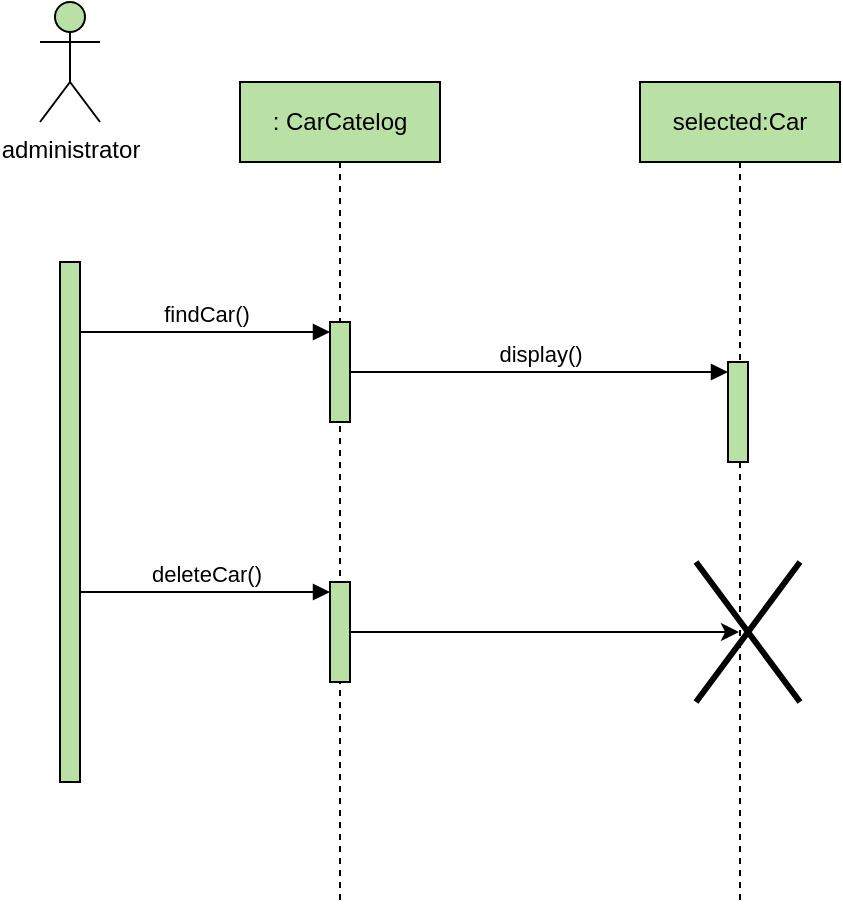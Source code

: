 <mxfile version="22.1.17" type="device">
  <diagram name="第 1 页" id="d2q4pS3wXniRXjLAxFqL">
    <mxGraphModel dx="1016" dy="565" grid="1" gridSize="10" guides="1" tooltips="1" connect="1" arrows="1" fold="1" page="1" pageScale="1" pageWidth="827" pageHeight="1169" math="0" shadow="0">
      <root>
        <mxCell id="0" />
        <mxCell id="1" parent="0" />
        <mxCell id="95JtBoRWmwxFahJEollf-1" value="administrator" style="shape=umlActor;verticalLabelPosition=bottom;verticalAlign=top;html=1;outlineConnect=0;fillColor=#B9E0A5;" parent="1" vertex="1">
          <mxGeometry x="60" y="90" width="30" height="60" as="geometry" />
        </mxCell>
        <mxCell id="95JtBoRWmwxFahJEollf-2" value="" style="html=1;points=[[0,0,0,0,5],[0,1,0,0,-5],[1,0,0,0,5],[1,1,0,0,-5]];perimeter=orthogonalPerimeter;outlineConnect=0;targetShapes=umlLifeline;portConstraint=eastwest;newEdgeStyle={&quot;curved&quot;:0,&quot;rounded&quot;:0};fillColor=#B9E0A5;" parent="1" vertex="1">
          <mxGeometry x="70" y="220" width="10" height="260" as="geometry" />
        </mxCell>
        <mxCell id="95JtBoRWmwxFahJEollf-3" value="selected:Car" style="shape=umlLifeline;perimeter=lifelinePerimeter;whiteSpace=wrap;html=1;container=1;dropTarget=0;collapsible=0;recursiveResize=0;outlineConnect=0;portConstraint=eastwest;newEdgeStyle={&quot;curved&quot;:0,&quot;rounded&quot;:0};fillColor=#B9E0A5;" parent="1" vertex="1">
          <mxGeometry x="360" y="130" width="100" height="410" as="geometry" />
        </mxCell>
        <mxCell id="95JtBoRWmwxFahJEollf-16" value="" style="html=1;points=[[0,0,0,0,5],[0,1,0,0,-5],[1,0,0,0,5],[1,1,0,0,-5]];perimeter=orthogonalPerimeter;outlineConnect=0;targetShapes=umlLifeline;portConstraint=eastwest;newEdgeStyle={&quot;curved&quot;:0,&quot;rounded&quot;:0};fillColor=#B9E0A5;" parent="95JtBoRWmwxFahJEollf-3" vertex="1">
          <mxGeometry x="44" y="140" width="10" height="50" as="geometry" />
        </mxCell>
        <mxCell id="95JtBoRWmwxFahJEollf-20" value="" style="shape=umlDestroy;whiteSpace=wrap;html=1;strokeWidth=3;targetShapes=umlLifeline;" parent="95JtBoRWmwxFahJEollf-3" vertex="1">
          <mxGeometry x="28" y="240" width="52" height="70" as="geometry" />
        </mxCell>
        <mxCell id="95JtBoRWmwxFahJEollf-5" value=": CarCatelog" style="shape=umlLifeline;perimeter=lifelinePerimeter;whiteSpace=wrap;html=1;container=1;dropTarget=0;collapsible=0;recursiveResize=0;outlineConnect=0;portConstraint=eastwest;newEdgeStyle={&quot;curved&quot;:0,&quot;rounded&quot;:0};fillColor=#B9E0A5;" parent="1" vertex="1">
          <mxGeometry x="160" y="130" width="100" height="410" as="geometry" />
        </mxCell>
        <mxCell id="95JtBoRWmwxFahJEollf-6" value="" style="html=1;points=[[0,0,0,0,5],[0,1,0,0,-5],[1,0,0,0,5],[1,1,0,0,-5]];perimeter=orthogonalPerimeter;outlineConnect=0;targetShapes=umlLifeline;portConstraint=eastwest;newEdgeStyle={&quot;curved&quot;:0,&quot;rounded&quot;:0};fillColor=#B9E0A5;" parent="95JtBoRWmwxFahJEollf-5" vertex="1">
          <mxGeometry x="45" y="120" width="10" height="50" as="geometry" />
        </mxCell>
        <mxCell id="95JtBoRWmwxFahJEollf-7" value="findCar()" style="html=1;verticalAlign=bottom;startArrow=none;endArrow=block;startSize=8;curved=0;rounded=0;entryX=0;entryY=0;entryDx=0;entryDy=5;startFill=0;" parent="95JtBoRWmwxFahJEollf-5" target="95JtBoRWmwxFahJEollf-6" edge="1">
          <mxGeometry relative="1" as="geometry">
            <mxPoint x="-80" y="125" as="sourcePoint" />
          </mxGeometry>
        </mxCell>
        <mxCell id="95JtBoRWmwxFahJEollf-14" value="" style="html=1;points=[[0,0,0,0,5],[0,1,0,0,-5],[1,0,0,0,5],[1,1,0,0,-5]];perimeter=orthogonalPerimeter;outlineConnect=0;targetShapes=umlLifeline;portConstraint=eastwest;newEdgeStyle={&quot;curved&quot;:0,&quot;rounded&quot;:0};fillColor=#B9E0A5;" parent="95JtBoRWmwxFahJEollf-5" vertex="1">
          <mxGeometry x="45" y="250" width="10" height="50" as="geometry" />
        </mxCell>
        <mxCell id="95JtBoRWmwxFahJEollf-15" value="deleteCar()" style="html=1;verticalAlign=bottom;startArrow=none;endArrow=block;startSize=8;curved=0;rounded=0;entryX=0;entryY=0;entryDx=0;entryDy=5;startFill=0;" parent="95JtBoRWmwxFahJEollf-5" target="95JtBoRWmwxFahJEollf-14" edge="1">
          <mxGeometry relative="1" as="geometry">
            <mxPoint x="-80" y="255" as="sourcePoint" />
          </mxGeometry>
        </mxCell>
        <mxCell id="95JtBoRWmwxFahJEollf-17" value="display()" style="html=1;verticalAlign=bottom;startArrow=none;endArrow=block;startSize=8;curved=0;rounded=0;entryX=0;entryY=0;entryDx=0;entryDy=5;startFill=0;" parent="1" source="95JtBoRWmwxFahJEollf-6" target="95JtBoRWmwxFahJEollf-16" edge="1">
          <mxGeometry relative="1" as="geometry">
            <mxPoint x="220" y="275" as="sourcePoint" />
          </mxGeometry>
        </mxCell>
        <mxCell id="95JtBoRWmwxFahJEollf-19" value="" style="endArrow=classic;html=1;rounded=0;" parent="1" source="95JtBoRWmwxFahJEollf-14" target="95JtBoRWmwxFahJEollf-3" edge="1">
          <mxGeometry width="50" height="50" relative="1" as="geometry">
            <mxPoint x="290" y="420" as="sourcePoint" />
            <mxPoint x="370" y="350" as="targetPoint" />
          </mxGeometry>
        </mxCell>
      </root>
    </mxGraphModel>
  </diagram>
</mxfile>
